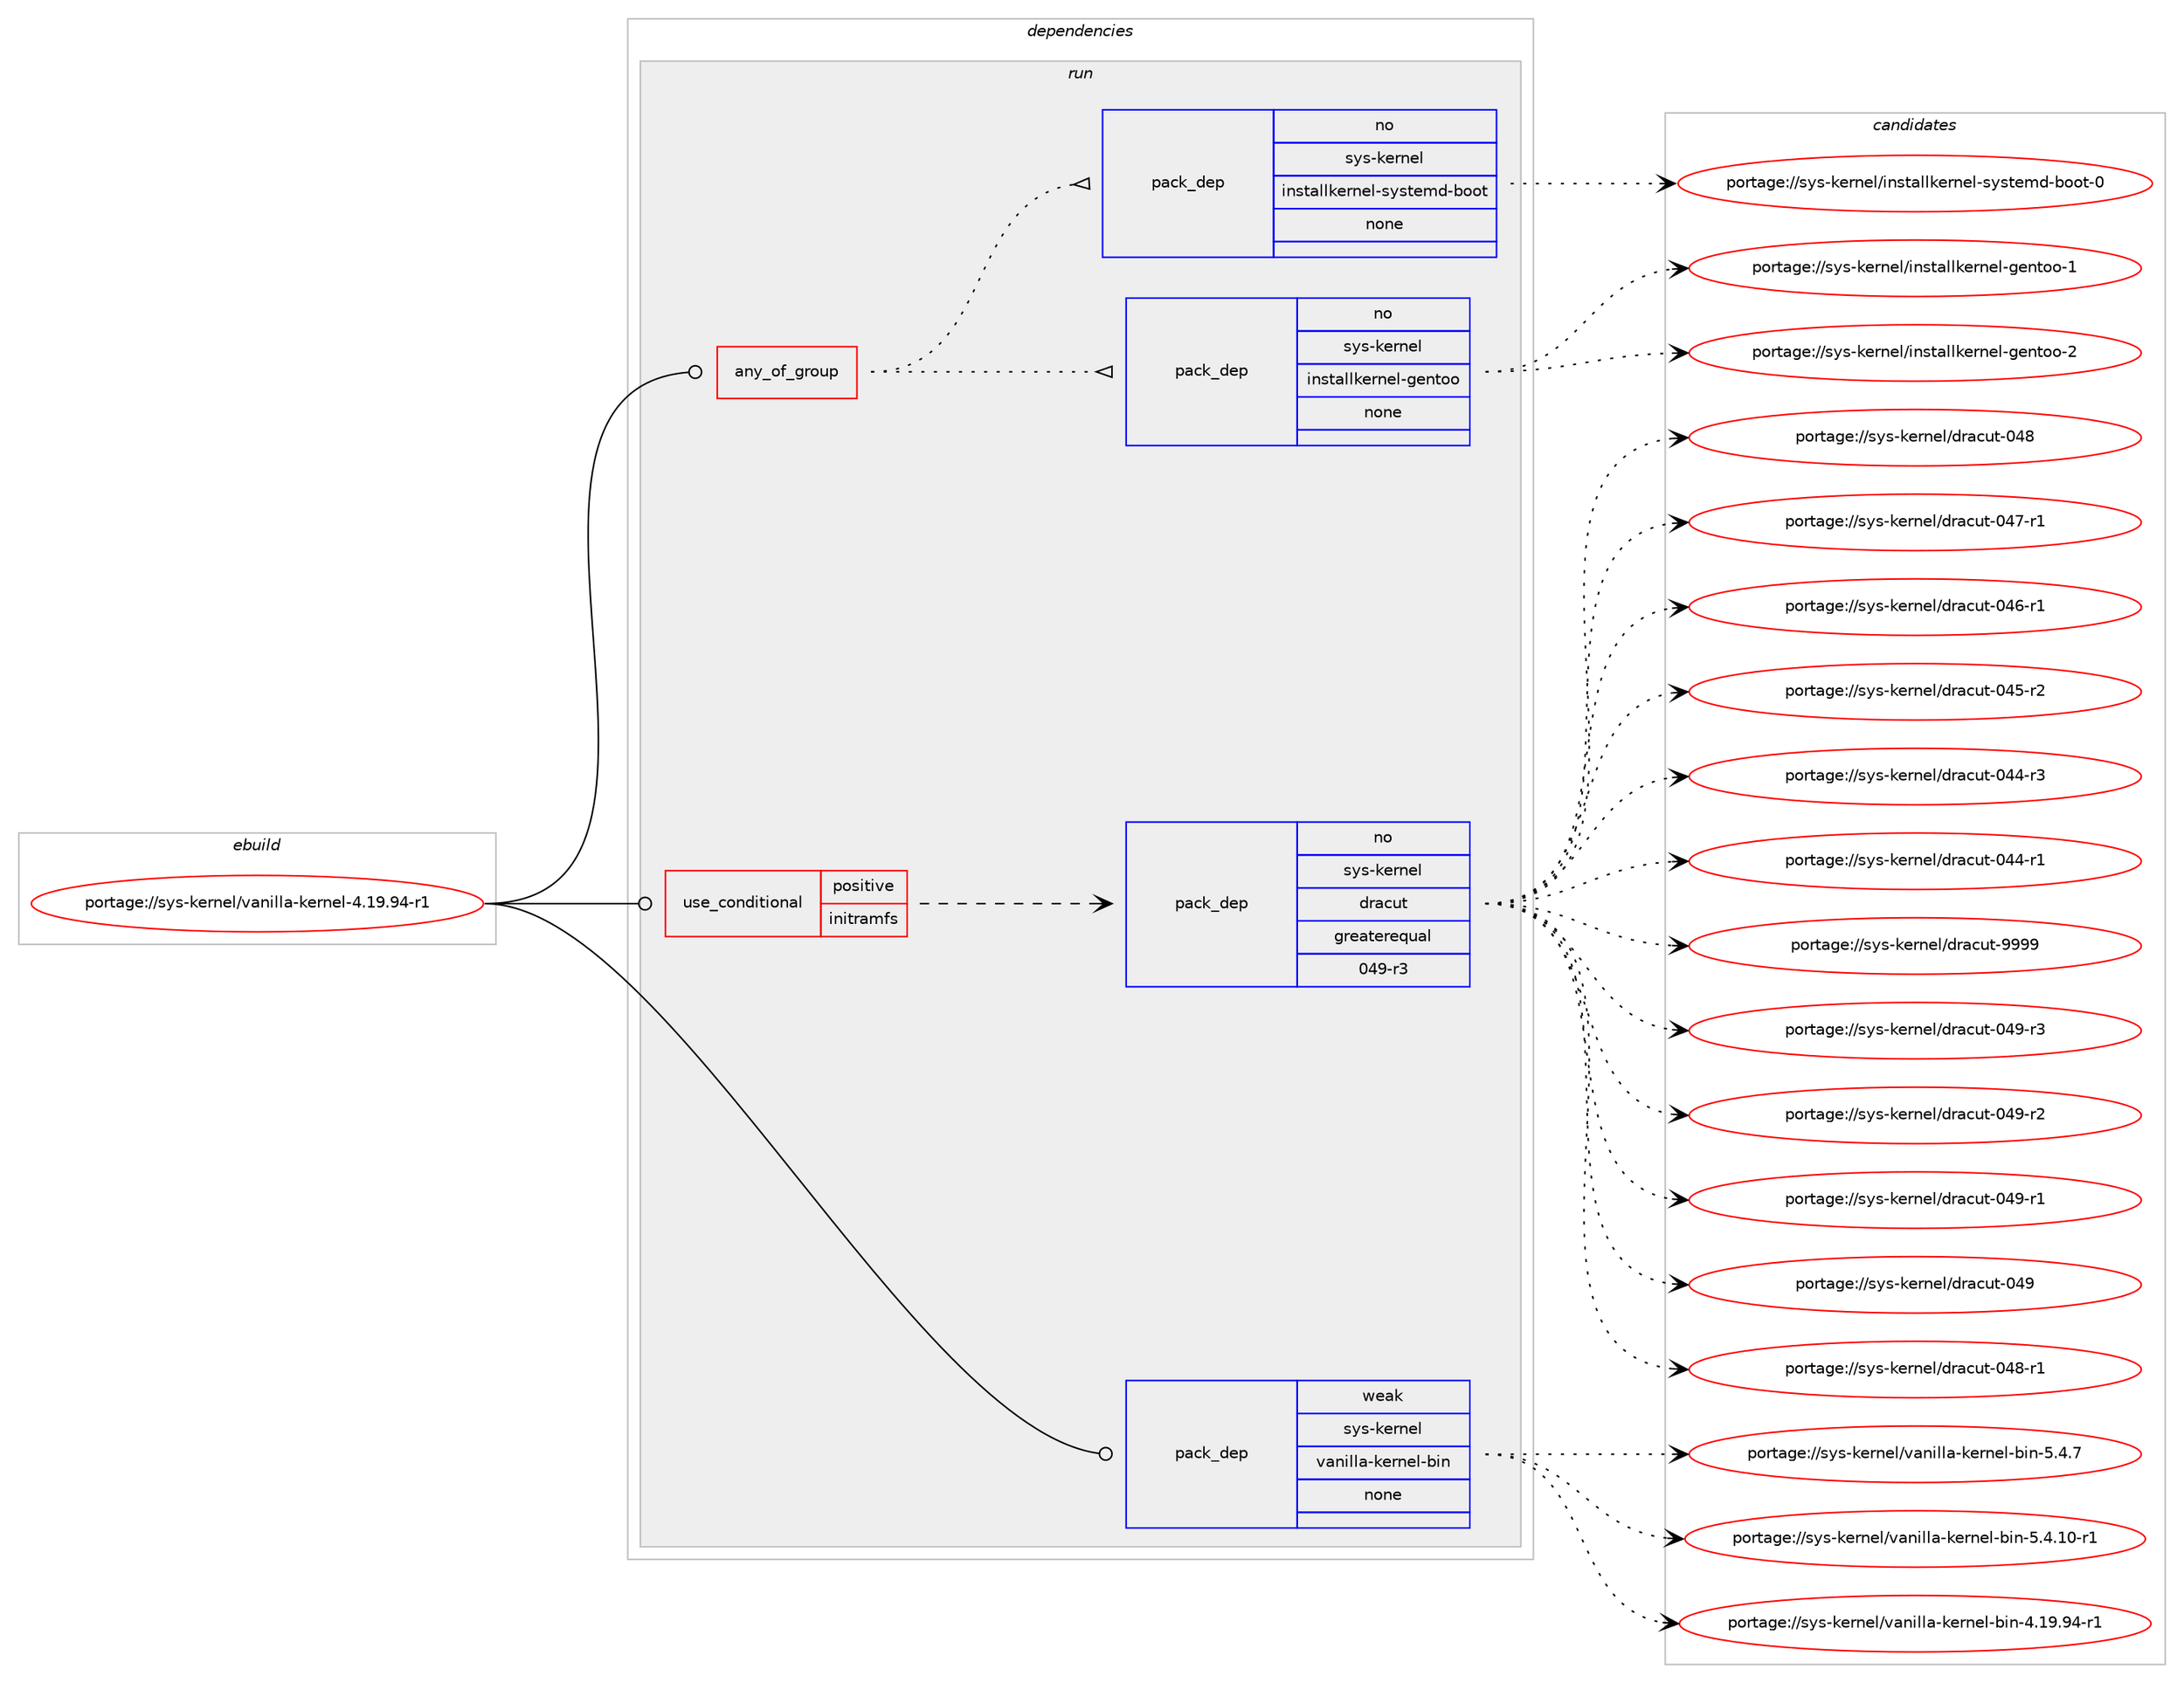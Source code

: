 digraph prolog {

# *************
# Graph options
# *************

newrank=true;
concentrate=true;
compound=true;
graph [rankdir=LR,fontname=Helvetica,fontsize=10,ranksep=1.5];#, ranksep=2.5, nodesep=0.2];
edge  [arrowhead=vee];
node  [fontname=Helvetica,fontsize=10];

# **********
# The ebuild
# **********

subgraph cluster_leftcol {
color=gray;
label=<<i>ebuild</i>>;
id [label="portage://sys-kernel/vanilla-kernel-4.19.94-r1", color=red, width=4, href="../sys-kernel/vanilla-kernel-4.19.94-r1.svg"];
}

# ****************
# The dependencies
# ****************

subgraph cluster_midcol {
color=gray;
label=<<i>dependencies</i>>;
subgraph cluster_compile {
fillcolor="#eeeeee";
style=filled;
label=<<i>compile</i>>;
}
subgraph cluster_compileandrun {
fillcolor="#eeeeee";
style=filled;
label=<<i>compile and run</i>>;
}
subgraph cluster_run {
fillcolor="#eeeeee";
style=filled;
label=<<i>run</i>>;
subgraph any1118 {
dependency45858 [label=<<TABLE BORDER="0" CELLBORDER="1" CELLSPACING="0" CELLPADDING="4"><TR><TD CELLPADDING="10">any_of_group</TD></TR></TABLE>>, shape=none, color=red];subgraph pack35985 {
dependency45859 [label=<<TABLE BORDER="0" CELLBORDER="1" CELLSPACING="0" CELLPADDING="4" WIDTH="220"><TR><TD ROWSPAN="6" CELLPADDING="30">pack_dep</TD></TR><TR><TD WIDTH="110">no</TD></TR><TR><TD>sys-kernel</TD></TR><TR><TD>installkernel-gentoo</TD></TR><TR><TD>none</TD></TR><TR><TD></TD></TR></TABLE>>, shape=none, color=blue];
}
dependency45858:e -> dependency45859:w [weight=20,style="dotted",arrowhead="oinv"];
subgraph pack35986 {
dependency45860 [label=<<TABLE BORDER="0" CELLBORDER="1" CELLSPACING="0" CELLPADDING="4" WIDTH="220"><TR><TD ROWSPAN="6" CELLPADDING="30">pack_dep</TD></TR><TR><TD WIDTH="110">no</TD></TR><TR><TD>sys-kernel</TD></TR><TR><TD>installkernel-systemd-boot</TD></TR><TR><TD>none</TD></TR><TR><TD></TD></TR></TABLE>>, shape=none, color=blue];
}
dependency45858:e -> dependency45860:w [weight=20,style="dotted",arrowhead="oinv"];
}
id:e -> dependency45858:w [weight=20,style="solid",arrowhead="odot"];
subgraph cond8696 {
dependency45861 [label=<<TABLE BORDER="0" CELLBORDER="1" CELLSPACING="0" CELLPADDING="4"><TR><TD ROWSPAN="3" CELLPADDING="10">use_conditional</TD></TR><TR><TD>positive</TD></TR><TR><TD>initramfs</TD></TR></TABLE>>, shape=none, color=red];
subgraph pack35987 {
dependency45862 [label=<<TABLE BORDER="0" CELLBORDER="1" CELLSPACING="0" CELLPADDING="4" WIDTH="220"><TR><TD ROWSPAN="6" CELLPADDING="30">pack_dep</TD></TR><TR><TD WIDTH="110">no</TD></TR><TR><TD>sys-kernel</TD></TR><TR><TD>dracut</TD></TR><TR><TD>greaterequal</TD></TR><TR><TD>049-r3</TD></TR></TABLE>>, shape=none, color=blue];
}
dependency45861:e -> dependency45862:w [weight=20,style="dashed",arrowhead="vee"];
}
id:e -> dependency45861:w [weight=20,style="solid",arrowhead="odot"];
subgraph pack35988 {
dependency45863 [label=<<TABLE BORDER="0" CELLBORDER="1" CELLSPACING="0" CELLPADDING="4" WIDTH="220"><TR><TD ROWSPAN="6" CELLPADDING="30">pack_dep</TD></TR><TR><TD WIDTH="110">weak</TD></TR><TR><TD>sys-kernel</TD></TR><TR><TD>vanilla-kernel-bin</TD></TR><TR><TD>none</TD></TR><TR><TD></TD></TR></TABLE>>, shape=none, color=blue];
}
id:e -> dependency45863:w [weight=20,style="solid",arrowhead="odot"];
}
}

# **************
# The candidates
# **************

subgraph cluster_choices {
rank=same;
color=gray;
label=<<i>candidates</i>>;

subgraph choice35985 {
color=black;
nodesep=1;
choice115121115451071011141101011084710511011511697108108107101114110101108451031011101161111114550 [label="portage://sys-kernel/installkernel-gentoo-2", color=red, width=4,href="../sys-kernel/installkernel-gentoo-2.svg"];
choice115121115451071011141101011084710511011511697108108107101114110101108451031011101161111114549 [label="portage://sys-kernel/installkernel-gentoo-1", color=red, width=4,href="../sys-kernel/installkernel-gentoo-1.svg"];
dependency45859:e -> choice115121115451071011141101011084710511011511697108108107101114110101108451031011101161111114550:w [style=dotted,weight="100"];
dependency45859:e -> choice115121115451071011141101011084710511011511697108108107101114110101108451031011101161111114549:w [style=dotted,weight="100"];
}
subgraph choice35986 {
color=black;
nodesep=1;
choice1151211154510710111411010110847105110115116971081081071011141101011084511512111511610110910045981111111164548 [label="portage://sys-kernel/installkernel-systemd-boot-0", color=red, width=4,href="../sys-kernel/installkernel-systemd-boot-0.svg"];
dependency45860:e -> choice1151211154510710111411010110847105110115116971081081071011141101011084511512111511610110910045981111111164548:w [style=dotted,weight="100"];
}
subgraph choice35987 {
color=black;
nodesep=1;
choice115121115451071011141101011084710011497991171164557575757 [label="portage://sys-kernel/dracut-9999", color=red, width=4,href="../sys-kernel/dracut-9999.svg"];
choice11512111545107101114110101108471001149799117116454852574511451 [label="portage://sys-kernel/dracut-049-r3", color=red, width=4,href="../sys-kernel/dracut-049-r3.svg"];
choice11512111545107101114110101108471001149799117116454852574511450 [label="portage://sys-kernel/dracut-049-r2", color=red, width=4,href="../sys-kernel/dracut-049-r2.svg"];
choice11512111545107101114110101108471001149799117116454852574511449 [label="portage://sys-kernel/dracut-049-r1", color=red, width=4,href="../sys-kernel/dracut-049-r1.svg"];
choice1151211154510710111411010110847100114979911711645485257 [label="portage://sys-kernel/dracut-049", color=red, width=4,href="../sys-kernel/dracut-049.svg"];
choice11512111545107101114110101108471001149799117116454852564511449 [label="portage://sys-kernel/dracut-048-r1", color=red, width=4,href="../sys-kernel/dracut-048-r1.svg"];
choice1151211154510710111411010110847100114979911711645485256 [label="portage://sys-kernel/dracut-048", color=red, width=4,href="../sys-kernel/dracut-048.svg"];
choice11512111545107101114110101108471001149799117116454852554511449 [label="portage://sys-kernel/dracut-047-r1", color=red, width=4,href="../sys-kernel/dracut-047-r1.svg"];
choice11512111545107101114110101108471001149799117116454852544511449 [label="portage://sys-kernel/dracut-046-r1", color=red, width=4,href="../sys-kernel/dracut-046-r1.svg"];
choice11512111545107101114110101108471001149799117116454852534511450 [label="portage://sys-kernel/dracut-045-r2", color=red, width=4,href="../sys-kernel/dracut-045-r2.svg"];
choice11512111545107101114110101108471001149799117116454852524511451 [label="portage://sys-kernel/dracut-044-r3", color=red, width=4,href="../sys-kernel/dracut-044-r3.svg"];
choice11512111545107101114110101108471001149799117116454852524511449 [label="portage://sys-kernel/dracut-044-r1", color=red, width=4,href="../sys-kernel/dracut-044-r1.svg"];
dependency45862:e -> choice115121115451071011141101011084710011497991171164557575757:w [style=dotted,weight="100"];
dependency45862:e -> choice11512111545107101114110101108471001149799117116454852574511451:w [style=dotted,weight="100"];
dependency45862:e -> choice11512111545107101114110101108471001149799117116454852574511450:w [style=dotted,weight="100"];
dependency45862:e -> choice11512111545107101114110101108471001149799117116454852574511449:w [style=dotted,weight="100"];
dependency45862:e -> choice1151211154510710111411010110847100114979911711645485257:w [style=dotted,weight="100"];
dependency45862:e -> choice11512111545107101114110101108471001149799117116454852564511449:w [style=dotted,weight="100"];
dependency45862:e -> choice1151211154510710111411010110847100114979911711645485256:w [style=dotted,weight="100"];
dependency45862:e -> choice11512111545107101114110101108471001149799117116454852554511449:w [style=dotted,weight="100"];
dependency45862:e -> choice11512111545107101114110101108471001149799117116454852544511449:w [style=dotted,weight="100"];
dependency45862:e -> choice11512111545107101114110101108471001149799117116454852534511450:w [style=dotted,weight="100"];
dependency45862:e -> choice11512111545107101114110101108471001149799117116454852524511451:w [style=dotted,weight="100"];
dependency45862:e -> choice11512111545107101114110101108471001149799117116454852524511449:w [style=dotted,weight="100"];
}
subgraph choice35988 {
color=black;
nodesep=1;
choice11512111545107101114110101108471189711010510810897451071011141101011084598105110455346524655 [label="portage://sys-kernel/vanilla-kernel-bin-5.4.7", color=red, width=4,href="../sys-kernel/vanilla-kernel-bin-5.4.7.svg"];
choice11512111545107101114110101108471189711010510810897451071011141101011084598105110455346524649484511449 [label="portage://sys-kernel/vanilla-kernel-bin-5.4.10-r1", color=red, width=4,href="../sys-kernel/vanilla-kernel-bin-5.4.10-r1.svg"];
choice1151211154510710111411010110847118971101051081089745107101114110101108459810511045524649574657524511449 [label="portage://sys-kernel/vanilla-kernel-bin-4.19.94-r1", color=red, width=4,href="../sys-kernel/vanilla-kernel-bin-4.19.94-r1.svg"];
dependency45863:e -> choice11512111545107101114110101108471189711010510810897451071011141101011084598105110455346524655:w [style=dotted,weight="100"];
dependency45863:e -> choice11512111545107101114110101108471189711010510810897451071011141101011084598105110455346524649484511449:w [style=dotted,weight="100"];
dependency45863:e -> choice1151211154510710111411010110847118971101051081089745107101114110101108459810511045524649574657524511449:w [style=dotted,weight="100"];
}
}

}
